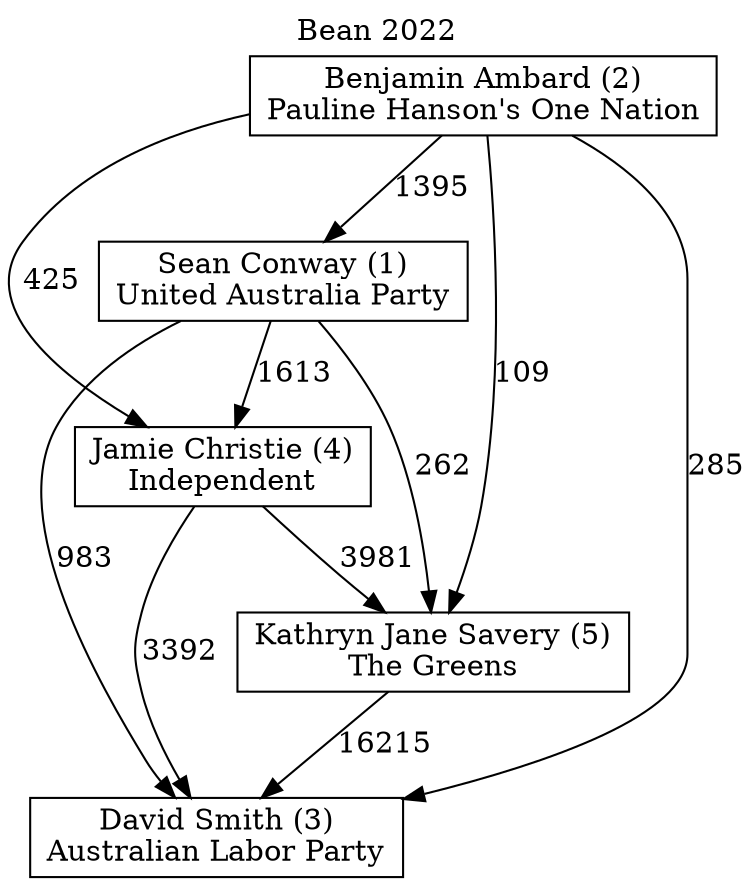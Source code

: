 // House preference flow
digraph "David Smith (3)_Bean_2022" {
	graph [label="Bean 2022" labelloc=t mclimit=10]
	node [shape=box]
	"Kathryn Jane Savery (5)" [label="Kathryn Jane Savery (5)
The Greens"]
	"David Smith (3)" [label="David Smith (3)
Australian Labor Party"]
	"Jamie Christie (4)" [label="Jamie Christie (4)
Independent"]
	"Benjamin Ambard (2)" [label="Benjamin Ambard (2)
Pauline Hanson's One Nation"]
	"Sean Conway (1)" [label="Sean Conway (1)
United Australia Party"]
	"Sean Conway (1)" -> "Kathryn Jane Savery (5)" [label=262]
	"Benjamin Ambard (2)" -> "Kathryn Jane Savery (5)" [label=109]
	"Jamie Christie (4)" -> "Kathryn Jane Savery (5)" [label=3981]
	"Sean Conway (1)" -> "Jamie Christie (4)" [label=1613]
	"Kathryn Jane Savery (5)" -> "David Smith (3)" [label=16215]
	"Benjamin Ambard (2)" -> "Sean Conway (1)" [label=1395]
	"Sean Conway (1)" -> "David Smith (3)" [label=983]
	"Benjamin Ambard (2)" -> "David Smith (3)" [label=285]
	"Benjamin Ambard (2)" -> "Jamie Christie (4)" [label=425]
	"Jamie Christie (4)" -> "David Smith (3)" [label=3392]
}
